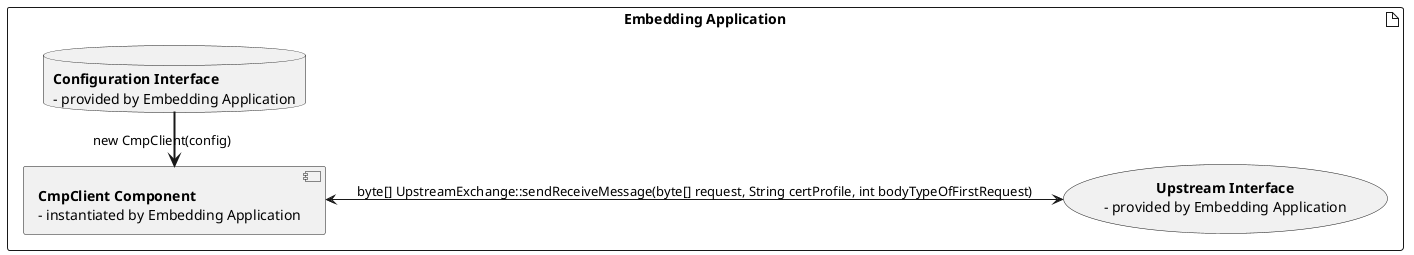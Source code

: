 @startuml


artifact embedding as "Embedding Application" {

(**Upstream Interface**\n- provided by Embedding Application) as upif
[**CmpClient Component**\n- instantiated by Embedding Application] as Client

database "**Configuration Interface**\n- provided by Embedding Application" as config 

Client <= config  : new CmpClient(config)

left to right direction

Client <--> upif : byte[] UpstreamExchange::sendReceiveMessage(byte[] request, String certProfile, int bodyTypeOfFirstRequest) 
}
@enduml
